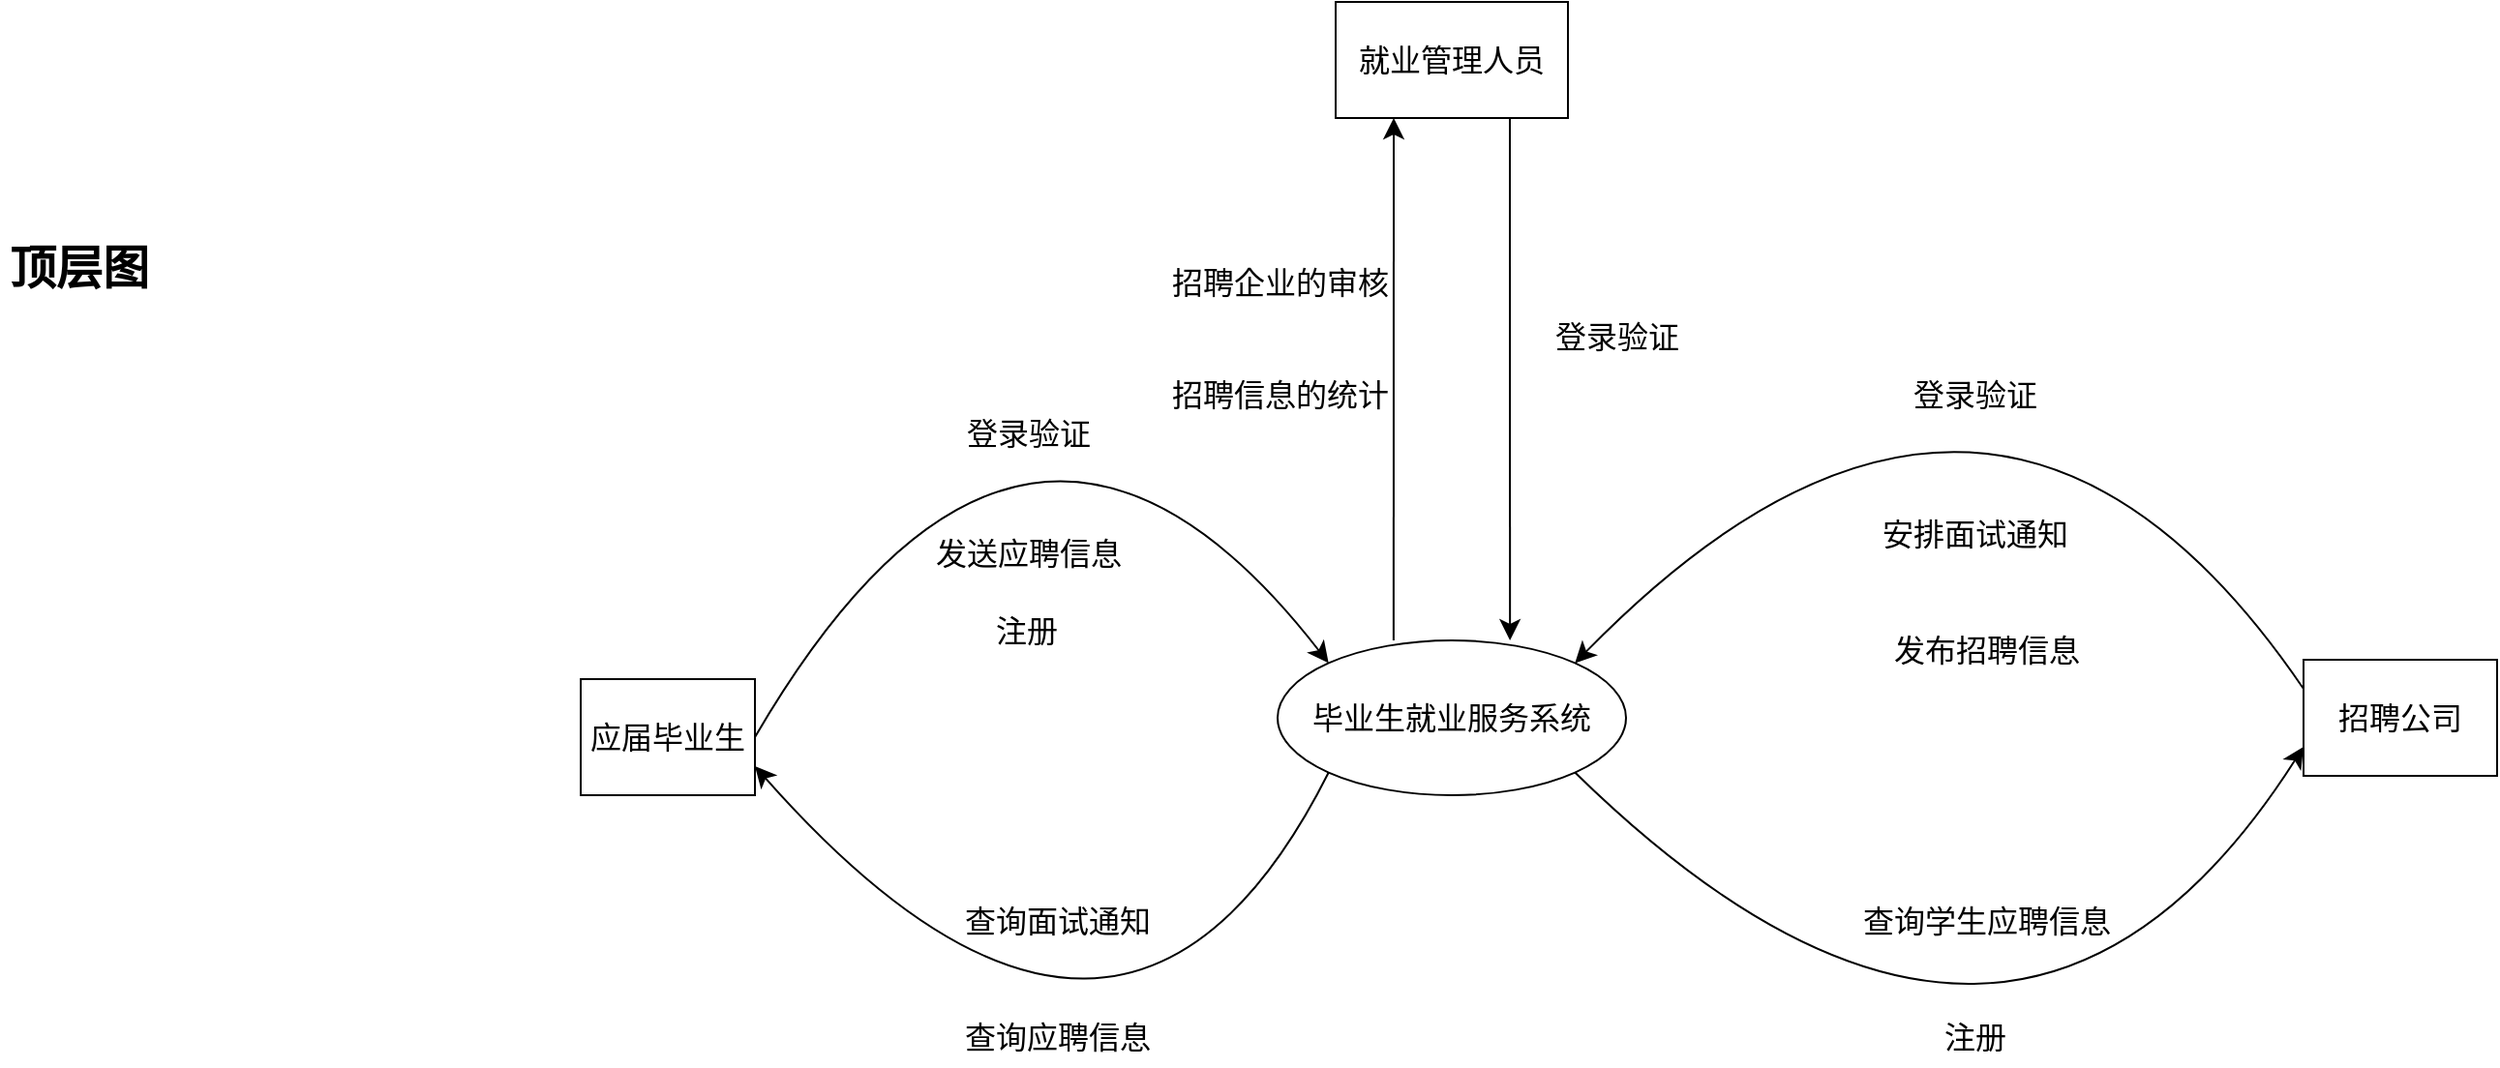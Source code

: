 <mxfile version="21.7.5" type="github" pages="2">
  <diagram name="第 1 页" id="lOMtrpIBFysMOfEC4E47">
    <mxGraphModel dx="2292" dy="1057" grid="1" gridSize="10" guides="1" tooltips="1" connect="1" arrows="1" fold="1" page="0" pageScale="1" pageWidth="827" pageHeight="1169" math="0" shadow="0">
      <root>
        <mxCell id="0" />
        <mxCell id="1" parent="0" />
        <mxCell id="ONqVmB_V_H9rzUHz3-jq-1" value="就业管理人员" style="rounded=0;whiteSpace=wrap;html=1;fontSize=16;" parent="1" vertex="1">
          <mxGeometry x="70" y="-240" width="120" height="60" as="geometry" />
        </mxCell>
        <mxCell id="ONqVmB_V_H9rzUHz3-jq-3" value="应届毕业生" style="rounded=0;whiteSpace=wrap;html=1;fontSize=16;" parent="1" vertex="1">
          <mxGeometry x="-320" y="110" width="90" height="60" as="geometry" />
        </mxCell>
        <mxCell id="ONqVmB_V_H9rzUHz3-jq-2" value="招聘公司" style="rounded=0;whiteSpace=wrap;html=1;fontSize=16;" parent="1" vertex="1">
          <mxGeometry x="570" y="100" width="100" height="60" as="geometry" />
        </mxCell>
        <mxCell id="ONqVmB_V_H9rzUHz3-jq-4" value="毕业生就业服务系统" style="ellipse;whiteSpace=wrap;html=1;fontSize=16;" parent="1" vertex="1">
          <mxGeometry x="40" y="90" width="180" height="80" as="geometry" />
        </mxCell>
        <mxCell id="ONqVmB_V_H9rzUHz3-jq-6" value="" style="endArrow=classic;html=1;rounded=0;fontSize=12;startSize=8;endSize=8;curved=1;exitX=1;exitY=0.5;exitDx=0;exitDy=0;entryX=0;entryY=0;entryDx=0;entryDy=0;" parent="1" source="ONqVmB_V_H9rzUHz3-jq-3" target="ONqVmB_V_H9rzUHz3-jq-4" edge="1">
          <mxGeometry width="50" height="50" relative="1" as="geometry">
            <mxPoint x="120" y="160" as="sourcePoint" />
            <mxPoint x="40" y="60" as="targetPoint" />
            <Array as="points">
              <mxPoint x="-90" y="-100" />
            </Array>
          </mxGeometry>
        </mxCell>
        <mxCell id="ONqVmB_V_H9rzUHz3-jq-8" value="" style="endArrow=classic;html=1;rounded=0;fontSize=12;startSize=8;endSize=8;curved=1;exitX=0.75;exitY=1;exitDx=0;exitDy=0;entryX=0.667;entryY=0;entryDx=0;entryDy=0;entryPerimeter=0;" parent="1" source="ONqVmB_V_H9rzUHz3-jq-1" target="ONqVmB_V_H9rzUHz3-jq-4" edge="1">
          <mxGeometry width="50" height="50" relative="1" as="geometry">
            <mxPoint x="120" y="150" as="sourcePoint" />
            <mxPoint x="170" y="100" as="targetPoint" />
            <Array as="points" />
          </mxGeometry>
        </mxCell>
        <mxCell id="ONqVmB_V_H9rzUHz3-jq-9" value="" style="endArrow=classic;html=1;rounded=0;fontSize=12;startSize=8;endSize=8;curved=1;exitX=0.333;exitY=0;exitDx=0;exitDy=0;exitPerimeter=0;entryX=0.25;entryY=1;entryDx=0;entryDy=0;" parent="1" source="ONqVmB_V_H9rzUHz3-jq-4" target="ONqVmB_V_H9rzUHz3-jq-1" edge="1">
          <mxGeometry width="50" height="50" relative="1" as="geometry">
            <mxPoint x="120" y="150" as="sourcePoint" />
            <mxPoint x="170" y="100" as="targetPoint" />
          </mxGeometry>
        </mxCell>
        <mxCell id="ONqVmB_V_H9rzUHz3-jq-11" value="查询应聘信息" style="text;html=1;align=center;verticalAlign=middle;resizable=0;points=[];autosize=1;strokeColor=none;fillColor=none;fontSize=16;" parent="1" vertex="1">
          <mxGeometry x="-134" y="280" width="120" height="30" as="geometry" />
        </mxCell>
        <mxCell id="ONqVmB_V_H9rzUHz3-jq-12" value="发送应聘信息" style="text;html=1;align=center;verticalAlign=middle;resizable=0;points=[];autosize=1;strokeColor=none;fillColor=none;fontSize=16;" parent="1" vertex="1">
          <mxGeometry x="-149" y="30" width="120" height="30" as="geometry" />
        </mxCell>
        <mxCell id="ONqVmB_V_H9rzUHz3-jq-13" value="查询面试通知" style="text;html=1;align=center;verticalAlign=middle;resizable=0;points=[];autosize=1;strokeColor=none;fillColor=none;fontSize=16;" parent="1" vertex="1">
          <mxGeometry x="-134" y="220" width="120" height="30" as="geometry" />
        </mxCell>
        <mxCell id="ONqVmB_V_H9rzUHz3-jq-14" value="招聘信息的统计" style="text;html=1;align=center;verticalAlign=middle;resizable=0;points=[];autosize=1;strokeColor=none;fillColor=none;fontSize=16;" parent="1" vertex="1">
          <mxGeometry x="-29" y="-52" width="140" height="30" as="geometry" />
        </mxCell>
        <mxCell id="ONqVmB_V_H9rzUHz3-jq-15" value="招聘企业的审核" style="text;html=1;align=center;verticalAlign=middle;resizable=0;points=[];autosize=1;strokeColor=none;fillColor=none;fontSize=16;" parent="1" vertex="1">
          <mxGeometry x="-29" y="-110" width="140" height="30" as="geometry" />
        </mxCell>
        <mxCell id="ONqVmB_V_H9rzUHz3-jq-16" value="发布招聘信息" style="text;html=1;align=center;verticalAlign=middle;resizable=0;points=[];autosize=1;strokeColor=none;fillColor=none;fontSize=16;" parent="1" vertex="1">
          <mxGeometry x="346" y="80" width="120" height="30" as="geometry" />
        </mxCell>
        <mxCell id="ONqVmB_V_H9rzUHz3-jq-17" value="查询学生应聘信息" style="text;html=1;align=center;verticalAlign=middle;resizable=0;points=[];autosize=1;strokeColor=none;fillColor=none;fontSize=16;" parent="1" vertex="1">
          <mxGeometry x="331" y="220" width="150" height="30" as="geometry" />
        </mxCell>
        <mxCell id="ONqVmB_V_H9rzUHz3-jq-18" value="安排面试通知" style="text;html=1;align=center;verticalAlign=middle;resizable=0;points=[];autosize=1;strokeColor=none;fillColor=none;fontSize=16;" parent="1" vertex="1">
          <mxGeometry x="340" y="20" width="120" height="30" as="geometry" />
        </mxCell>
        <mxCell id="ONqVmB_V_H9rzUHz3-jq-19" value="注册" style="text;html=1;align=center;verticalAlign=middle;resizable=0;points=[];autosize=1;strokeColor=none;fillColor=none;fontSize=16;" parent="1" vertex="1">
          <mxGeometry x="-120" y="70" width="60" height="30" as="geometry" />
        </mxCell>
        <mxCell id="ONqVmB_V_H9rzUHz3-jq-20" value="注册" style="text;html=1;align=center;verticalAlign=middle;resizable=0;points=[];autosize=1;strokeColor=none;fillColor=none;fontSize=16;" parent="1" vertex="1">
          <mxGeometry x="370" y="280" width="60" height="30" as="geometry" />
        </mxCell>
        <mxCell id="ONqVmB_V_H9rzUHz3-jq-21" value="登录验证" style="text;html=1;align=center;verticalAlign=middle;resizable=0;points=[];autosize=1;strokeColor=none;fillColor=none;fontSize=16;" parent="1" vertex="1">
          <mxGeometry x="-134" y="-32" width="90" height="30" as="geometry" />
        </mxCell>
        <mxCell id="ONqVmB_V_H9rzUHz3-jq-22" value="登录验证" style="text;html=1;align=center;verticalAlign=middle;resizable=0;points=[];autosize=1;strokeColor=none;fillColor=none;fontSize=16;" parent="1" vertex="1">
          <mxGeometry x="170" y="-82" width="90" height="30" as="geometry" />
        </mxCell>
        <mxCell id="ONqVmB_V_H9rzUHz3-jq-23" value="登录验证" style="text;html=1;align=center;verticalAlign=middle;resizable=0;points=[];autosize=1;strokeColor=none;fillColor=none;fontSize=16;" parent="1" vertex="1">
          <mxGeometry x="355" y="-52" width="90" height="30" as="geometry" />
        </mxCell>
        <mxCell id="ONqVmB_V_H9rzUHz3-jq-24" value="" style="endArrow=classic;html=1;rounded=0;fontSize=12;startSize=8;endSize=8;curved=1;entryX=1;entryY=0.75;entryDx=0;entryDy=0;exitX=0;exitY=1;exitDx=0;exitDy=0;" parent="1" source="ONqVmB_V_H9rzUHz3-jq-4" target="ONqVmB_V_H9rzUHz3-jq-3" edge="1">
          <mxGeometry width="50" height="50" relative="1" as="geometry">
            <mxPoint x="40" y="150" as="sourcePoint" />
            <mxPoint x="210" y="120" as="targetPoint" />
            <Array as="points">
              <mxPoint x="-40" y="370" />
            </Array>
          </mxGeometry>
        </mxCell>
        <mxCell id="ONqVmB_V_H9rzUHz3-jq-31" value="" style="endArrow=classic;html=1;rounded=0;fontSize=12;startSize=8;endSize=8;curved=1;entryX=1;entryY=0;entryDx=0;entryDy=0;exitX=0;exitY=0.25;exitDx=0;exitDy=0;" parent="1" source="ONqVmB_V_H9rzUHz3-jq-2" target="ONqVmB_V_H9rzUHz3-jq-4" edge="1">
          <mxGeometry width="50" height="50" relative="1" as="geometry">
            <mxPoint x="570" y="50" as="sourcePoint" />
            <mxPoint x="240" y="120" as="targetPoint" />
            <Array as="points">
              <mxPoint x="410" y="-120" />
            </Array>
          </mxGeometry>
        </mxCell>
        <mxCell id="ONqVmB_V_H9rzUHz3-jq-34" value="" style="endArrow=classic;html=1;rounded=0;fontSize=12;startSize=8;endSize=8;curved=1;exitX=1;exitY=1;exitDx=0;exitDy=0;entryX=0;entryY=0.75;entryDx=0;entryDy=0;" parent="1" source="ONqVmB_V_H9rzUHz3-jq-4" target="ONqVmB_V_H9rzUHz3-jq-2" edge="1">
          <mxGeometry width="50" height="50" relative="1" as="geometry">
            <mxPoint x="330" y="90" as="sourcePoint" />
            <mxPoint x="380" y="40" as="targetPoint" />
            <Array as="points">
              <mxPoint x="420" y="380" />
            </Array>
          </mxGeometry>
        </mxCell>
        <mxCell id="O6qCNa0pn7t6qwvW7LSN-2" value="&lt;h1&gt;顶层图&lt;/h1&gt;" style="text;html=1;strokeColor=none;fillColor=none;spacing=5;spacingTop=-20;whiteSpace=wrap;overflow=hidden;rounded=0;" vertex="1" parent="1">
          <mxGeometry x="-620" y="-122" width="190" height="120" as="geometry" />
        </mxCell>
      </root>
    </mxGraphModel>
  </diagram>
  <diagram id="GF2sSz_NYTATqhu8QK2U" name="第 2 页">
    <mxGraphModel dx="2097" dy="1371" grid="1" gridSize="10" guides="1" tooltips="1" connect="1" arrows="1" fold="1" page="0" pageScale="1" pageWidth="827" pageHeight="1169" math="0" shadow="0">
      <root>
        <mxCell id="0" />
        <mxCell id="1" parent="0" />
        <mxCell id="qatlsW4o50WsuQIVic5b-1" value="" style="endArrow=classic;html=1;rounded=0;fontSize=12;startSize=8;endSize=8;curved=1;" parent="1" target="qatlsW4o50WsuQIVic5b-2" edge="1">
          <mxGeometry width="50" height="50" relative="1" as="geometry">
            <mxPoint x="-320" y="-110" as="sourcePoint" />
            <mxPoint x="-160" y="-110" as="targetPoint" />
          </mxGeometry>
        </mxCell>
        <mxCell id="qatlsW4o50WsuQIVic5b-2" value="验证注册子系统" style="ellipse;whiteSpace=wrap;html=1;fontSize=16;" parent="1" vertex="1">
          <mxGeometry x="-100" y="-150" width="120" height="80" as="geometry" />
        </mxCell>
        <mxCell id="qatlsW4o50WsuQIVic5b-3" value="&amp;nbsp;登录验证" style="text;html=1;align=center;verticalAlign=middle;resizable=0;points=[];autosize=1;strokeColor=none;fillColor=none;fontSize=16;" parent="1" vertex="1">
          <mxGeometry x="-255" y="-142" width="90" height="30" as="geometry" />
        </mxCell>
        <mxCell id="qatlsW4o50WsuQIVic5b-5" value="注册" style="text;html=1;align=center;verticalAlign=middle;resizable=0;points=[];autosize=1;strokeColor=none;fillColor=none;fontSize=16;" parent="1" vertex="1">
          <mxGeometry x="-240" y="-100" width="60" height="30" as="geometry" />
        </mxCell>
        <mxCell id="qatlsW4o50WsuQIVic5b-6" value="系统管理子系统" style="ellipse;whiteSpace=wrap;html=1;fontSize=16;" parent="1" vertex="1">
          <mxGeometry x="100" y="-420" width="140" height="80" as="geometry" />
        </mxCell>
        <mxCell id="qatlsW4o50WsuQIVic5b-7" value="" style="endArrow=classic;html=1;rounded=0;fontSize=12;startSize=8;endSize=8;curved=1;exitX=1;exitY=0;exitDx=0;exitDy=0;" parent="1" source="qatlsW4o50WsuQIVic5b-6" edge="1">
          <mxGeometry width="50" height="50" relative="1" as="geometry">
            <mxPoint x="220" y="-288" as="sourcePoint" />
            <mxPoint x="590" y="-560" as="targetPoint" />
          </mxGeometry>
        </mxCell>
        <mxCell id="qatlsW4o50WsuQIVic5b-8" value="" style="endArrow=classic;html=1;rounded=0;fontSize=12;startSize=8;endSize=8;curved=1;exitX=1;exitY=1;exitDx=0;exitDy=0;" parent="1" edge="1" source="qatlsW4o50WsuQIVic5b-6">
          <mxGeometry width="50" height="50" relative="1" as="geometry">
            <mxPoint x="340" y="-348" as="sourcePoint" />
            <mxPoint x="630" y="-437" as="targetPoint" />
          </mxGeometry>
        </mxCell>
        <mxCell id="qatlsW4o50WsuQIVic5b-9" value="招聘企业的审核" style="text;html=1;align=center;verticalAlign=middle;resizable=0;points=[];autosize=1;strokeColor=none;fillColor=none;fontSize=16;" parent="1" vertex="1">
          <mxGeometry x="300" y="-520" width="140" height="30" as="geometry" />
        </mxCell>
        <mxCell id="qatlsW4o50WsuQIVic5b-10" value="招聘信息的统计" style="text;html=1;align=center;verticalAlign=middle;resizable=0;points=[];autosize=1;strokeColor=none;fillColor=none;fontSize=16;" parent="1" vertex="1">
          <mxGeometry x="320" y="-370" width="140" height="30" as="geometry" />
        </mxCell>
        <mxCell id="t-UNF80MUYbOfnckhUXC-5" value="招聘管理子系统" style="ellipse;whiteSpace=wrap;html=1;fontSize=16;" parent="1" vertex="1">
          <mxGeometry x="110" y="90" width="120" height="80" as="geometry" />
        </mxCell>
        <mxCell id="t-UNF80MUYbOfnckhUXC-6" value="" style="endArrow=classic;html=1;rounded=0;fontSize=12;startSize=8;endSize=8;curved=1;exitX=1;exitY=0;exitDx=0;exitDy=0;" parent="1" source="t-UNF80MUYbOfnckhUXC-5" edge="1">
          <mxGeometry width="50" height="50" relative="1" as="geometry">
            <mxPoint x="270" y="203" as="sourcePoint" />
            <mxPoint x="650" y="30" as="targetPoint" />
          </mxGeometry>
        </mxCell>
        <mxCell id="t-UNF80MUYbOfnckhUXC-7" value="" style="endArrow=classic;html=1;rounded=0;fontSize=12;startSize=8;endSize=8;curved=1;entryX=1;entryY=1;entryDx=0;entryDy=0;" parent="1" target="t-UNF80MUYbOfnckhUXC-5" edge="1">
          <mxGeometry width="50" height="50" relative="1" as="geometry">
            <mxPoint x="620" y="240" as="sourcePoint" />
            <mxPoint x="420" y="293" as="targetPoint" />
          </mxGeometry>
        </mxCell>
        <mxCell id="t-UNF80MUYbOfnckhUXC-8" value="安排面试通知。" style="text;html=1;align=center;verticalAlign=middle;resizable=0;points=[];autosize=1;strokeColor=none;fillColor=none;fontSize=16;" parent="1" vertex="1">
          <mxGeometry x="380" y="115" width="140" height="30" as="geometry" />
        </mxCell>
        <mxCell id="t-UNF80MUYbOfnckhUXC-9" value="查询学生应聘信息。" style="text;html=1;align=center;verticalAlign=middle;resizable=0;points=[];autosize=1;strokeColor=none;fillColor=none;fontSize=16;" parent="1" vertex="1">
          <mxGeometry x="340" y="220" width="170" height="30" as="geometry" />
        </mxCell>
        <mxCell id="t-UNF80MUYbOfnckhUXC-10" value="发布招聘信息" style="text;html=1;align=center;verticalAlign=middle;resizable=0;points=[];autosize=1;strokeColor=none;fillColor=none;fontSize=16;" parent="1" vertex="1">
          <mxGeometry x="360" y="50" width="120" height="30" as="geometry" />
        </mxCell>
        <mxCell id="8seW-dLM0YDCAmZa1yv4-2" value="&lt;h1&gt;0层图&lt;/h1&gt;" style="text;html=1;strokeColor=none;fillColor=none;spacing=5;spacingTop=-20;whiteSpace=wrap;overflow=hidden;rounded=0;" vertex="1" parent="1">
          <mxGeometry x="-580" y="-232" width="190" height="120" as="geometry" />
        </mxCell>
        <mxCell id="kKub7e-2jiBBMJLrXRNF-1" value="&lt;font style=&quot;font-size: 18px;&quot;&gt;识别为就业管理人员&lt;/font&gt;" style="text;html=1;align=center;verticalAlign=middle;resizable=0;points=[];autosize=1;strokeColor=none;fillColor=none;" vertex="1" parent="1">
          <mxGeometry x="-110" y="-320" width="190" height="40" as="geometry" />
        </mxCell>
        <mxCell id="kKub7e-2jiBBMJLrXRNF-2" value="" style="endArrow=classic;html=1;rounded=0;exitX=1;exitY=0;exitDx=0;exitDy=0;entryX=0;entryY=0.5;entryDx=0;entryDy=0;" edge="1" parent="1" source="qatlsW4o50WsuQIVic5b-2" target="qatlsW4o50WsuQIVic5b-6">
          <mxGeometry width="50" height="50" relative="1" as="geometry">
            <mxPoint x="130" y="-60" as="sourcePoint" />
            <mxPoint x="330" y="-280" as="targetPoint" />
          </mxGeometry>
        </mxCell>
        <mxCell id="kKub7e-2jiBBMJLrXRNF-3" value="" style="endArrow=classic;html=1;rounded=0;exitX=1;exitY=0.5;exitDx=0;exitDy=0;entryX=0;entryY=0.5;entryDx=0;entryDy=0;" edge="1" parent="1" source="qatlsW4o50WsuQIVic5b-2" target="kKub7e-2jiBBMJLrXRNF-10">
          <mxGeometry width="50" height="50" relative="1" as="geometry">
            <mxPoint x="130" y="-60" as="sourcePoint" />
            <mxPoint x="340" y="-110" as="targetPoint" />
          </mxGeometry>
        </mxCell>
        <mxCell id="kKub7e-2jiBBMJLrXRNF-4" value="" style="endArrow=classic;html=1;rounded=0;exitX=1;exitY=1;exitDx=0;exitDy=0;entryX=0;entryY=0.5;entryDx=0;entryDy=0;" edge="1" parent="1" source="qatlsW4o50WsuQIVic5b-2" target="t-UNF80MUYbOfnckhUXC-5">
          <mxGeometry width="50" height="50" relative="1" as="geometry">
            <mxPoint x="240" y="120" as="sourcePoint" />
            <mxPoint x="330" y="70" as="targetPoint" />
          </mxGeometry>
        </mxCell>
        <mxCell id="kKub7e-2jiBBMJLrXRNF-5" value="&lt;font style=&quot;font-size: 18px;&quot;&gt;识别为应届毕业生&lt;/font&gt;" style="text;html=1;align=center;verticalAlign=middle;resizable=0;points=[];autosize=1;strokeColor=none;fillColor=none;" vertex="1" parent="1">
          <mxGeometry x="55" y="-157" width="170" height="40" as="geometry" />
        </mxCell>
        <mxCell id="kKub7e-2jiBBMJLrXRNF-6" value="&lt;font style=&quot;font-size: 18px;&quot;&gt;识别为招聘公司&lt;/font&gt;" style="text;html=1;align=center;verticalAlign=middle;resizable=0;points=[];autosize=1;strokeColor=none;fillColor=none;" vertex="1" parent="1">
          <mxGeometry x="-100" y="70" width="150" height="40" as="geometry" />
        </mxCell>
        <mxCell id="kKub7e-2jiBBMJLrXRNF-10" value="应聘管理子系统" style="ellipse;whiteSpace=wrap;html=1;fontSize=16;" vertex="1" parent="1">
          <mxGeometry x="240" y="-150" width="120" height="80" as="geometry" />
        </mxCell>
        <mxCell id="kKub7e-2jiBBMJLrXRNF-11" value="" style="endArrow=classic;html=1;rounded=0;fontSize=12;startSize=8;endSize=8;curved=1;exitX=1;exitY=0.5;exitDx=0;exitDy=0;" edge="1" parent="1" source="kKub7e-2jiBBMJLrXRNF-10">
          <mxGeometry width="50" height="50" relative="1" as="geometry">
            <mxPoint x="392.426" y="-91.496" as="sourcePoint" />
            <mxPoint x="830" y="-111.5" as="targetPoint" />
          </mxGeometry>
        </mxCell>
        <mxCell id="kKub7e-2jiBBMJLrXRNF-12" value="发送应聘信息" style="text;html=1;align=center;verticalAlign=middle;resizable=0;points=[];autosize=1;strokeColor=none;fillColor=none;fontSize=16;" vertex="1" parent="1">
          <mxGeometry x="496" y="-48.5" width="120" height="30" as="geometry" />
        </mxCell>
        <mxCell id="kKub7e-2jiBBMJLrXRNF-13" value="查询面试通知" style="text;html=1;align=center;verticalAlign=middle;resizable=0;points=[];autosize=1;strokeColor=none;fillColor=none;fontSize=16;" vertex="1" parent="1">
          <mxGeometry x="520" y="-201.5" width="120" height="30" as="geometry" />
        </mxCell>
        <mxCell id="kKub7e-2jiBBMJLrXRNF-14" value="查询应聘信息" style="text;html=1;align=center;verticalAlign=middle;resizable=0;points=[];autosize=1;strokeColor=none;fillColor=none;fontSize=16;" vertex="1" parent="1">
          <mxGeometry x="570" y="-111.5" width="120" height="30" as="geometry" />
        </mxCell>
        <mxCell id="kKub7e-2jiBBMJLrXRNF-15" value="" style="endArrow=classic;html=1;rounded=0;fontSize=12;startSize=8;endSize=8;curved=1;exitX=1;exitY=0;exitDx=0;exitDy=0;" edge="1" parent="1" source="kKub7e-2jiBBMJLrXRNF-10">
          <mxGeometry width="50" height="50" relative="1" as="geometry">
            <mxPoint x="440" y="-151.5" as="sourcePoint" />
            <mxPoint x="780" y="-181.5" as="targetPoint" />
          </mxGeometry>
        </mxCell>
        <mxCell id="kKub7e-2jiBBMJLrXRNF-16" value="" style="endArrow=classic;html=1;rounded=0;entryX=1;entryY=1;entryDx=0;entryDy=0;" edge="1" parent="1" target="kKub7e-2jiBBMJLrXRNF-10">
          <mxGeometry width="50" height="50" relative="1" as="geometry">
            <mxPoint x="760" y="-21.5" as="sourcePoint" />
            <mxPoint x="520" y="-51.5" as="targetPoint" />
          </mxGeometry>
        </mxCell>
        <mxCell id="kKub7e-2jiBBMJLrXRNF-18" value="" style="endArrow=classic;html=1;rounded=0;exitX=1;exitY=0.5;exitDx=0;exitDy=0;" edge="1" parent="1" source="t-UNF80MUYbOfnckhUXC-5">
          <mxGeometry width="50" height="50" relative="1" as="geometry">
            <mxPoint x="-100" y="190" as="sourcePoint" />
            <mxPoint x="660" y="110" as="targetPoint" />
          </mxGeometry>
        </mxCell>
      </root>
    </mxGraphModel>
  </diagram>
</mxfile>
